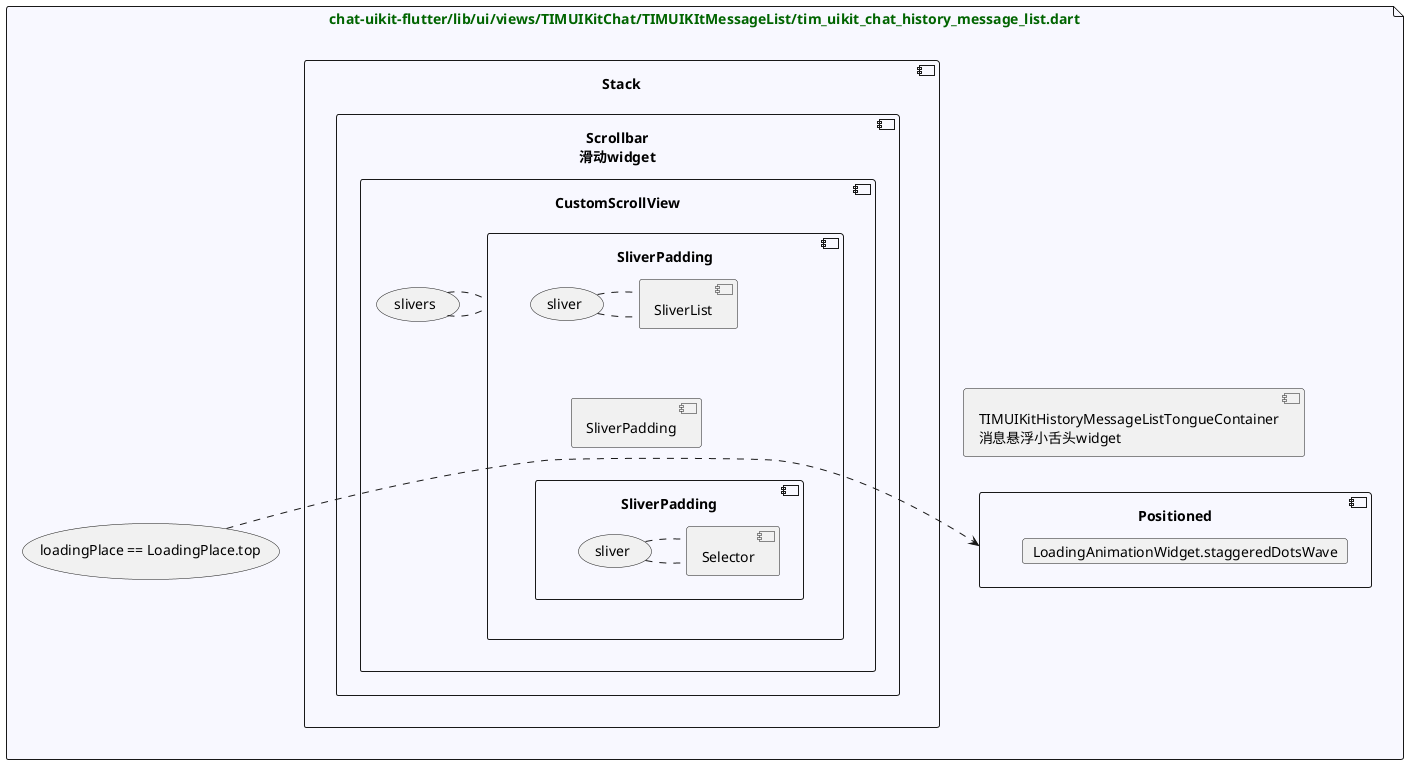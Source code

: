 @startuml
'https://plantuml.com/use-case-diagram
'属性初始化设置
skinparam file {
    FontColor #DarkGreen
    BackgroundColor #GhostWhite
}

file chat-uikit-flutter/lib/ui/views/TIMUIKitChat/TIMUIKItMessageList/tim_uikit_chat_history_message_list.dart as tim_uikit_chat_history_message_list_dart{
    component Stack as stack_W{
        component Scrollbar\n滑动widget as stack_Scrollbar_W{
            component CustomScrollView {
                (slivers) as scrollView_slivers_P
                component SliverPadding as scrollView_slivers_W{
                    (sliver) as slivers_sliver_P
                    component SliverList as slivers_sliver_W
                    slivers_sliver_P . slivers_sliver_W
                    slivers_sliver_P . slivers_sliver_W

                    component SliverPadding as slivers_padding_W

                    slivers_sliver_W ..[hidden] slivers_padding_W

                    component SliverPadding as slivers_padding_2_W{
                        (sliver) as padding_sliver_P
                        component Selector as padding_sliver_W{

                        }
                        padding_sliver_P . padding_sliver_W
                        padding_sliver_P . padding_sliver_W
                    }

                    slivers_padding_W ..[hidden] slivers_padding_2_W
                }
                scrollView_slivers_P . scrollView_slivers_W
                scrollView_slivers_P . scrollView_slivers_W
            }
        }
    }

    component TIMUIKitHistoryMessageListTongueContainer\n消息悬浮小舌头widget as tongueContainer_W{
    }

    stack_W ..[hidden] tongueContainer_W

    (loadingPlace == LoadingPlace.top) as loadingPlace_P
    component Positioned as Positioned_W{
        card LoadingAnimationWidget.staggeredDotsWave
    }
    loadingPlace_P .> Positioned_W

    tongueContainer_W ..[hidden] Positioned_W
}
@enduml